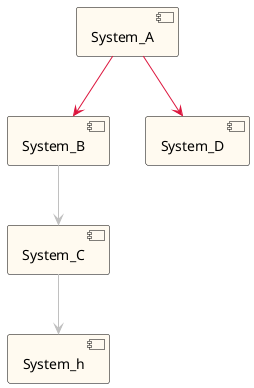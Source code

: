 ''''''''''''''''''''''''''''''''''''''''''
''                                      ''
''  AUTOGENERATED CODE -- DO NOT EDIT!  ''
''                                      ''
''''''''''''''''''''''''''''''''''''''''''

@startuml
hide stereotype
scale max 16384 height
skinparam component {
  BackgroundColor FloralWhite
  BorderColor Black
  ArrowColor Crimson
  ArrowColor<<indirect>> silver
}
[System_A] as _0 <<highlight>>
[System_B] as _1
_0 --> _1
[System_C] as _2
_1 --> _2 <<indirect>>
[System_h] as _3
_2 --> _3 <<indirect>>
[System_D] as _4
_0 --> _4
@enduml